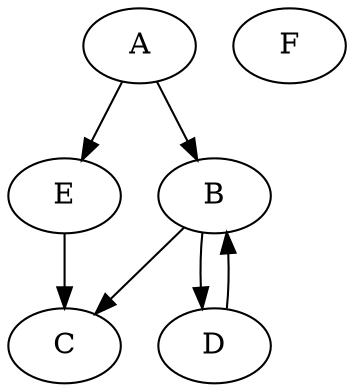 digraph G {
    // Define nodes
    A;
    B;
    C;
    D;
    E;
    F;

    // Define directed edges
    A -> B;
    B -> C;
    B -> D;
    E -> C;
    D -> B;
    A -> E;
}